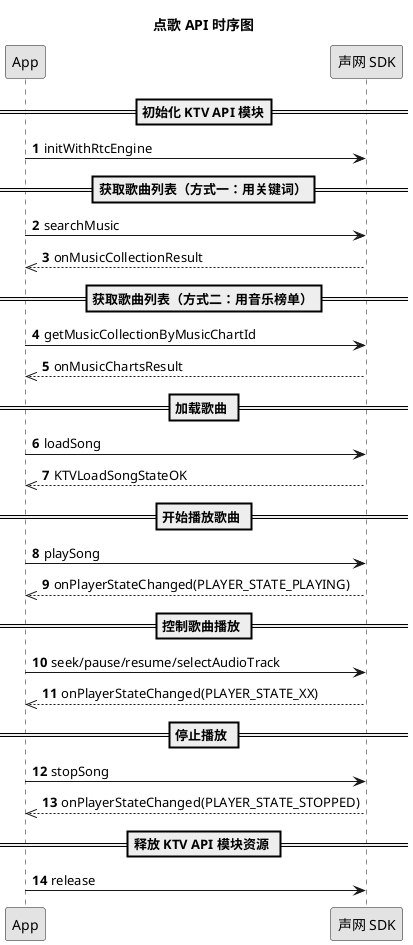 @startuml
title 点歌 API 时序图
autonumber
skinparam monochrome true
participant "App" as a
participant "声网 SDK" as b
== 初始化 KTV API 模块==
a -> b: initWithRtcEngine
== 获取歌曲列表（方式一：用关键词）==
a -> b: searchMusic
b -->> a: onMusicCollectionResult
== 获取歌曲列表（方式二：用音乐榜单）==
a -> b: getMusicCollectionByMusicChartId
b -->> a: onMusicChartsResult
== 加载歌曲 ==
a -> b: loadSong
b -->> a: KTVLoadSongStateOK
== 开始播放歌曲 ==
a -> b: playSong
b -->> a: onPlayerStateChanged(PLAYER_STATE_PLAYING)
== 控制歌曲播放 ==
a ->b: seek/pause/resume/selectAudioTrack
b -->> a: onPlayerStateChanged(PLAYER_STATE_XX)
== 停止播放 ==
a -> b: stopSong
b -->> a: onPlayerStateChanged(PLAYER_STATE_STOPPED)
== 释放 KTV API 模块资源 ==
a ->b: release
@enduml